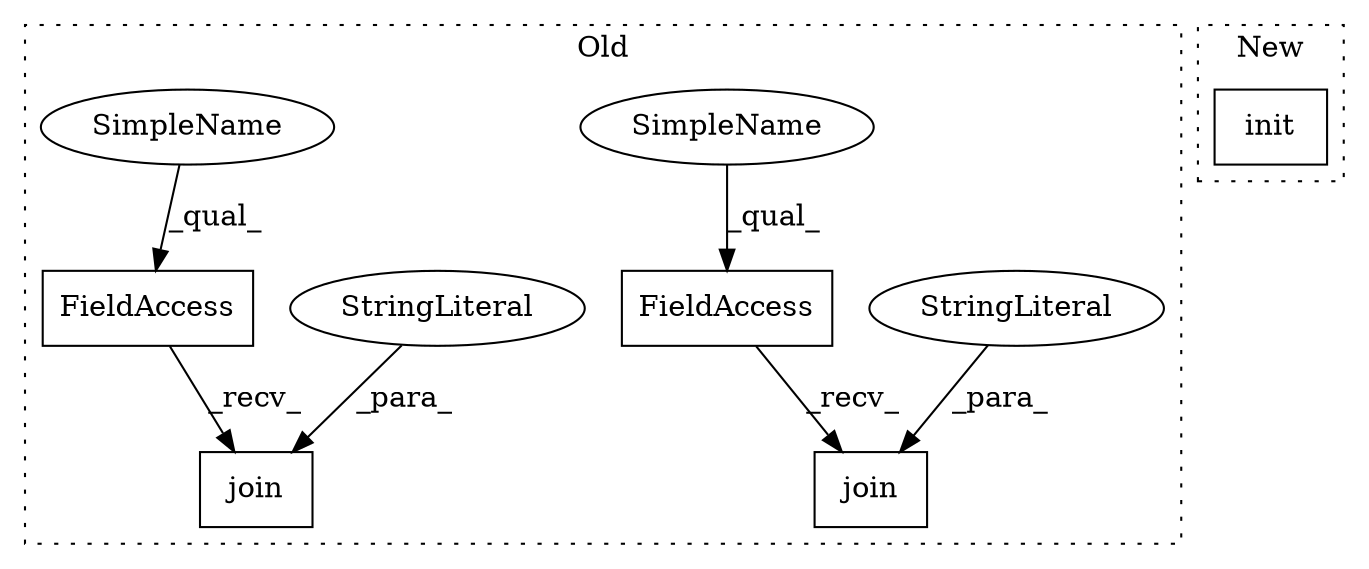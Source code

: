 digraph G {
subgraph cluster0 {
1 [label="join" a="32" s="2707,2762" l="5,1" shape="box"];
3 [label="FieldAccess" a="22" s="2699" l="7" shape="box"];
4 [label="StringLiteral" a="45" s="2742" l="20" shape="ellipse"];
5 [label="FieldAccess" a="22" s="3112" l="7" shape="box"];
6 [label="join" a="32" s="3120,3177" l="5,1" shape="box"];
7 [label="StringLiteral" a="45" s="3155" l="22" shape="ellipse"];
8 [label="SimpleName" a="42" s="3112" l="2" shape="ellipse"];
9 [label="SimpleName" a="42" s="2699" l="2" shape="ellipse"];
label = "Old";
style="dotted";
}
subgraph cluster1 {
2 [label="init" a="32" s="3550,3560" l="5,1" shape="box"];
label = "New";
style="dotted";
}
3 -> 1 [label="_recv_"];
4 -> 1 [label="_para_"];
5 -> 6 [label="_recv_"];
7 -> 6 [label="_para_"];
8 -> 5 [label="_qual_"];
9 -> 3 [label="_qual_"];
}